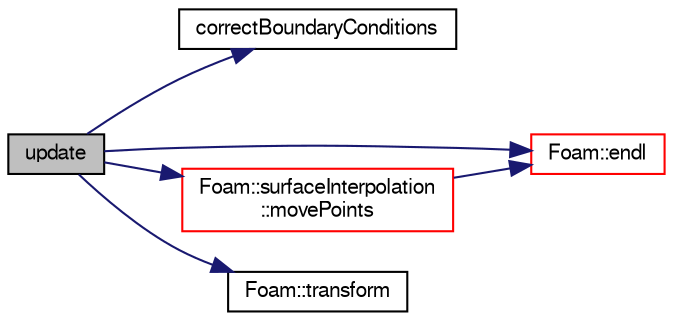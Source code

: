 digraph "update"
{
  bgcolor="transparent";
  edge [fontname="FreeSans",fontsize="10",labelfontname="FreeSans",labelfontsize="10"];
  node [fontname="FreeSans",fontsize="10",shape=record];
  rankdir="LR";
  Node338 [label="update",height=0.2,width=0.4,color="black", fillcolor="grey75", style="filled", fontcolor="black"];
  Node338 -> Node339 [color="midnightblue",fontsize="10",style="solid",fontname="FreeSans"];
  Node339 [label="correctBoundaryConditions",height=0.2,width=0.4,color="black",URL="$a38027.html#a00a7f09fddd305c7a7977494b2a6a952"];
  Node338 -> Node340 [color="midnightblue",fontsize="10",style="solid",fontname="FreeSans"];
  Node340 [label="Foam::endl",height=0.2,width=0.4,color="red",URL="$a21124.html#a2db8fe02a0d3909e9351bb4275b23ce4",tooltip="Add newline and flush stream. "];
  Node338 -> Node342 [color="midnightblue",fontsize="10",style="solid",fontname="FreeSans"];
  Node342 [label="Foam::surfaceInterpolation\l::movePoints",height=0.2,width=0.4,color="red",URL="$a23274.html#a049fe0a86e2c86b4c0bb5fe02583bea4",tooltip="Do what is neccessary if the mesh has moved. "];
  Node342 -> Node340 [color="midnightblue",fontsize="10",style="solid",fontname="FreeSans"];
  Node338 -> Node642 [color="midnightblue",fontsize="10",style="solid",fontname="FreeSans"];
  Node642 [label="Foam::transform",height=0.2,width=0.4,color="black",URL="$a21124.html#a919915170941701c1223291531ad010c"];
}
